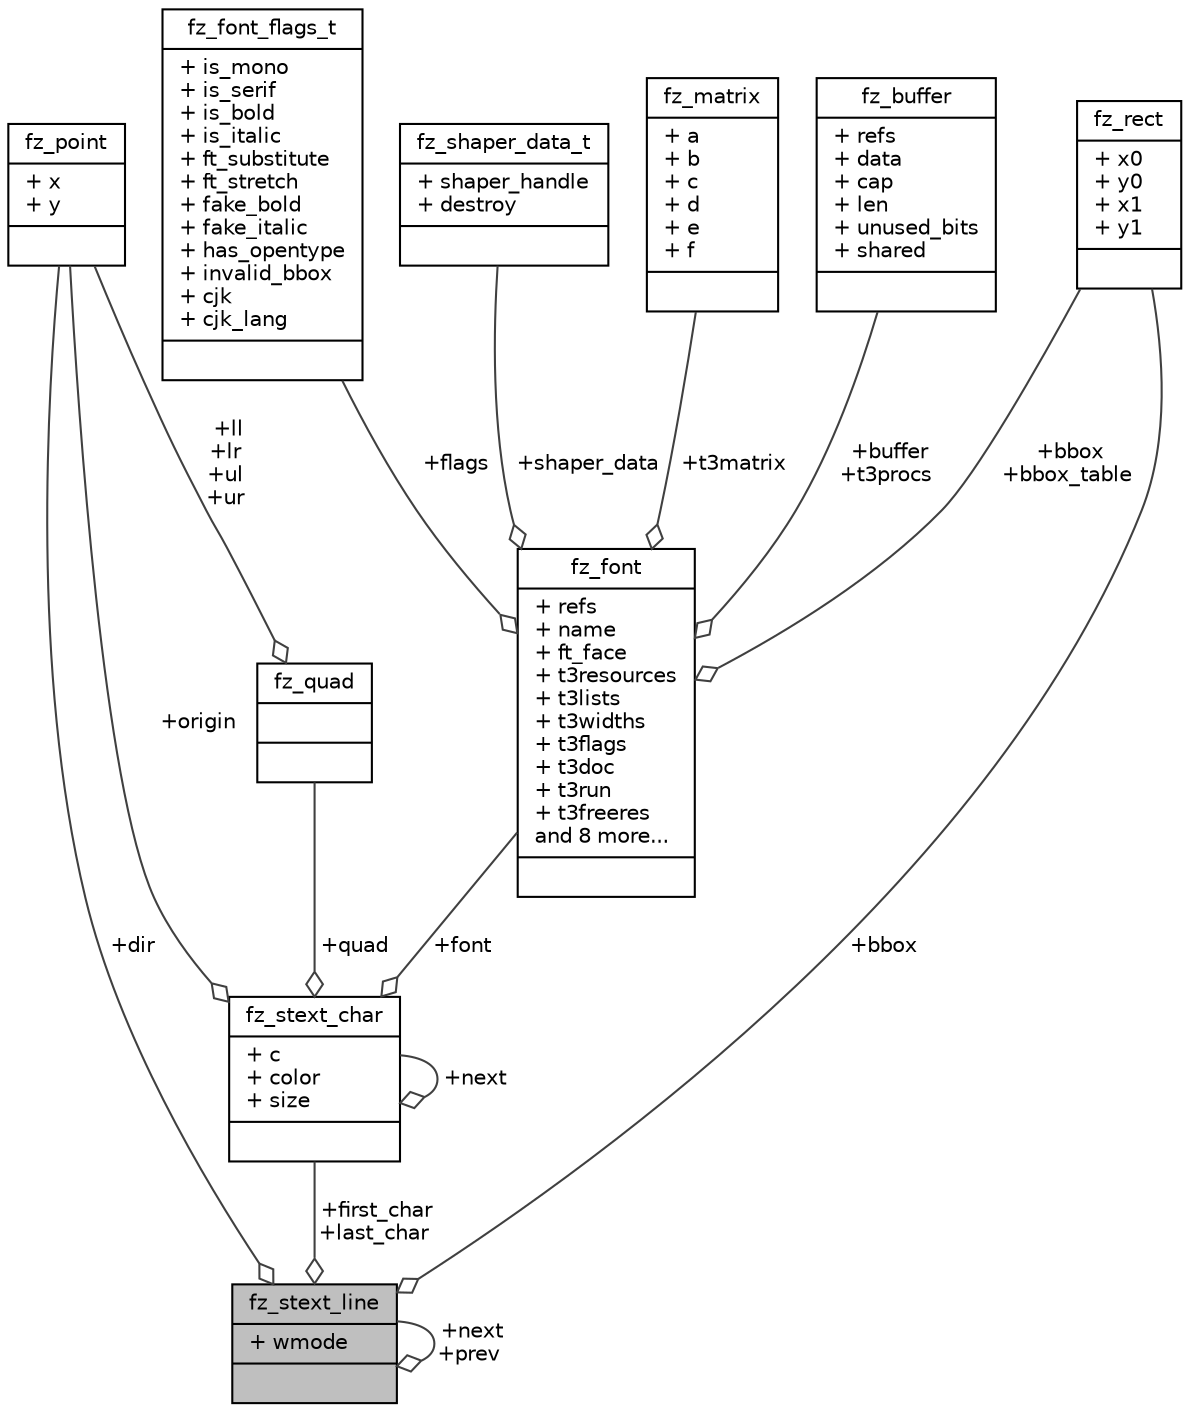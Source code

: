 digraph "fz_stext_line"
{
 // LATEX_PDF_SIZE
  edge [fontname="Helvetica",fontsize="10",labelfontname="Helvetica",labelfontsize="10"];
  node [fontname="Helvetica",fontsize="10",shape=record];
  Node1 [label="{fz_stext_line\n|+ wmode\l|}",height=0.2,width=0.4,color="black", fillcolor="grey75", style="filled", fontcolor="black",tooltip=" "];
  Node2 -> Node1 [color="grey25",fontsize="10",style="solid",label=" +dir" ,arrowhead="odiamond",fontname="Helvetica"];
  Node2 [label="{fz_point\n|+ x\l+ y\l|}",height=0.2,width=0.4,color="black", fillcolor="white", style="filled",URL="$structfz__point.html",tooltip=" "];
  Node3 -> Node1 [color="grey25",fontsize="10",style="solid",label=" +bbox" ,arrowhead="odiamond",fontname="Helvetica"];
  Node3 [label="{fz_rect\n|+ x0\l+ y0\l+ x1\l+ y1\l|}",height=0.2,width=0.4,color="black", fillcolor="white", style="filled",URL="$structfz__rect.html",tooltip=" "];
  Node4 -> Node1 [color="grey25",fontsize="10",style="solid",label=" +first_char\n+last_char" ,arrowhead="odiamond",fontname="Helvetica"];
  Node4 [label="{fz_stext_char\n|+ c\l+ color\l+ size\l|}",height=0.2,width=0.4,color="black", fillcolor="white", style="filled",URL="$structfz__stext__char.html",tooltip=" "];
  Node2 -> Node4 [color="grey25",fontsize="10",style="solid",label=" +origin" ,arrowhead="odiamond",fontname="Helvetica"];
  Node5 -> Node4 [color="grey25",fontsize="10",style="solid",label=" +quad" ,arrowhead="odiamond",fontname="Helvetica"];
  Node5 [label="{fz_quad\n||}",height=0.2,width=0.4,color="black", fillcolor="white", style="filled",URL="$structfz__quad.html",tooltip=" "];
  Node2 -> Node5 [color="grey25",fontsize="10",style="solid",label=" +ll\n+lr\n+ul\n+ur" ,arrowhead="odiamond",fontname="Helvetica"];
  Node6 -> Node4 [color="grey25",fontsize="10",style="solid",label=" +font" ,arrowhead="odiamond",fontname="Helvetica"];
  Node6 [label="{fz_font\n|+ refs\l+ name\l+ ft_face\l+ t3resources\l+ t3lists\l+ t3widths\l+ t3flags\l+ t3doc\l+ t3run\l+ t3freeres\land 8 more...\l|}",height=0.2,width=0.4,color="black", fillcolor="white", style="filled",URL="$structfz__font.html",tooltip=" "];
  Node7 -> Node6 [color="grey25",fontsize="10",style="solid",label=" +buffer\n+t3procs" ,arrowhead="odiamond",fontname="Helvetica"];
  Node7 [label="{fz_buffer\n|+ refs\l+ data\l+ cap\l+ len\l+ unused_bits\l+ shared\l|}",height=0.2,width=0.4,color="black", fillcolor="white", style="filled",URL="$structfz__buffer.html",tooltip=" "];
  Node8 -> Node6 [color="grey25",fontsize="10",style="solid",label=" +flags" ,arrowhead="odiamond",fontname="Helvetica"];
  Node8 [label="{fz_font_flags_t\n|+ is_mono\l+ is_serif\l+ is_bold\l+ is_italic\l+ ft_substitute\l+ ft_stretch\l+ fake_bold\l+ fake_italic\l+ has_opentype\l+ invalid_bbox\l+ cjk\l+ cjk_lang\l|}",height=0.2,width=0.4,color="black", fillcolor="white", style="filled",URL="$structfz__font__flags__t.html",tooltip=" "];
  Node9 -> Node6 [color="grey25",fontsize="10",style="solid",label=" +shaper_data" ,arrowhead="odiamond",fontname="Helvetica"];
  Node9 [label="{fz_shaper_data_t\n|+ shaper_handle\l+ destroy\l|}",height=0.2,width=0.4,color="black", fillcolor="white", style="filled",URL="$structfz__shaper__data__t.html",tooltip=" "];
  Node10 -> Node6 [color="grey25",fontsize="10",style="solid",label=" +t3matrix" ,arrowhead="odiamond",fontname="Helvetica"];
  Node10 [label="{fz_matrix\n|+ a\l+ b\l+ c\l+ d\l+ e\l+ f\l|}",height=0.2,width=0.4,color="black", fillcolor="white", style="filled",URL="$structfz__matrix.html",tooltip=" "];
  Node3 -> Node6 [color="grey25",fontsize="10",style="solid",label=" +bbox\n+bbox_table" ,arrowhead="odiamond",fontname="Helvetica"];
  Node4 -> Node4 [color="grey25",fontsize="10",style="solid",label=" +next" ,arrowhead="odiamond",fontname="Helvetica"];
  Node1 -> Node1 [color="grey25",fontsize="10",style="solid",label=" +next\n+prev" ,arrowhead="odiamond",fontname="Helvetica"];
}
